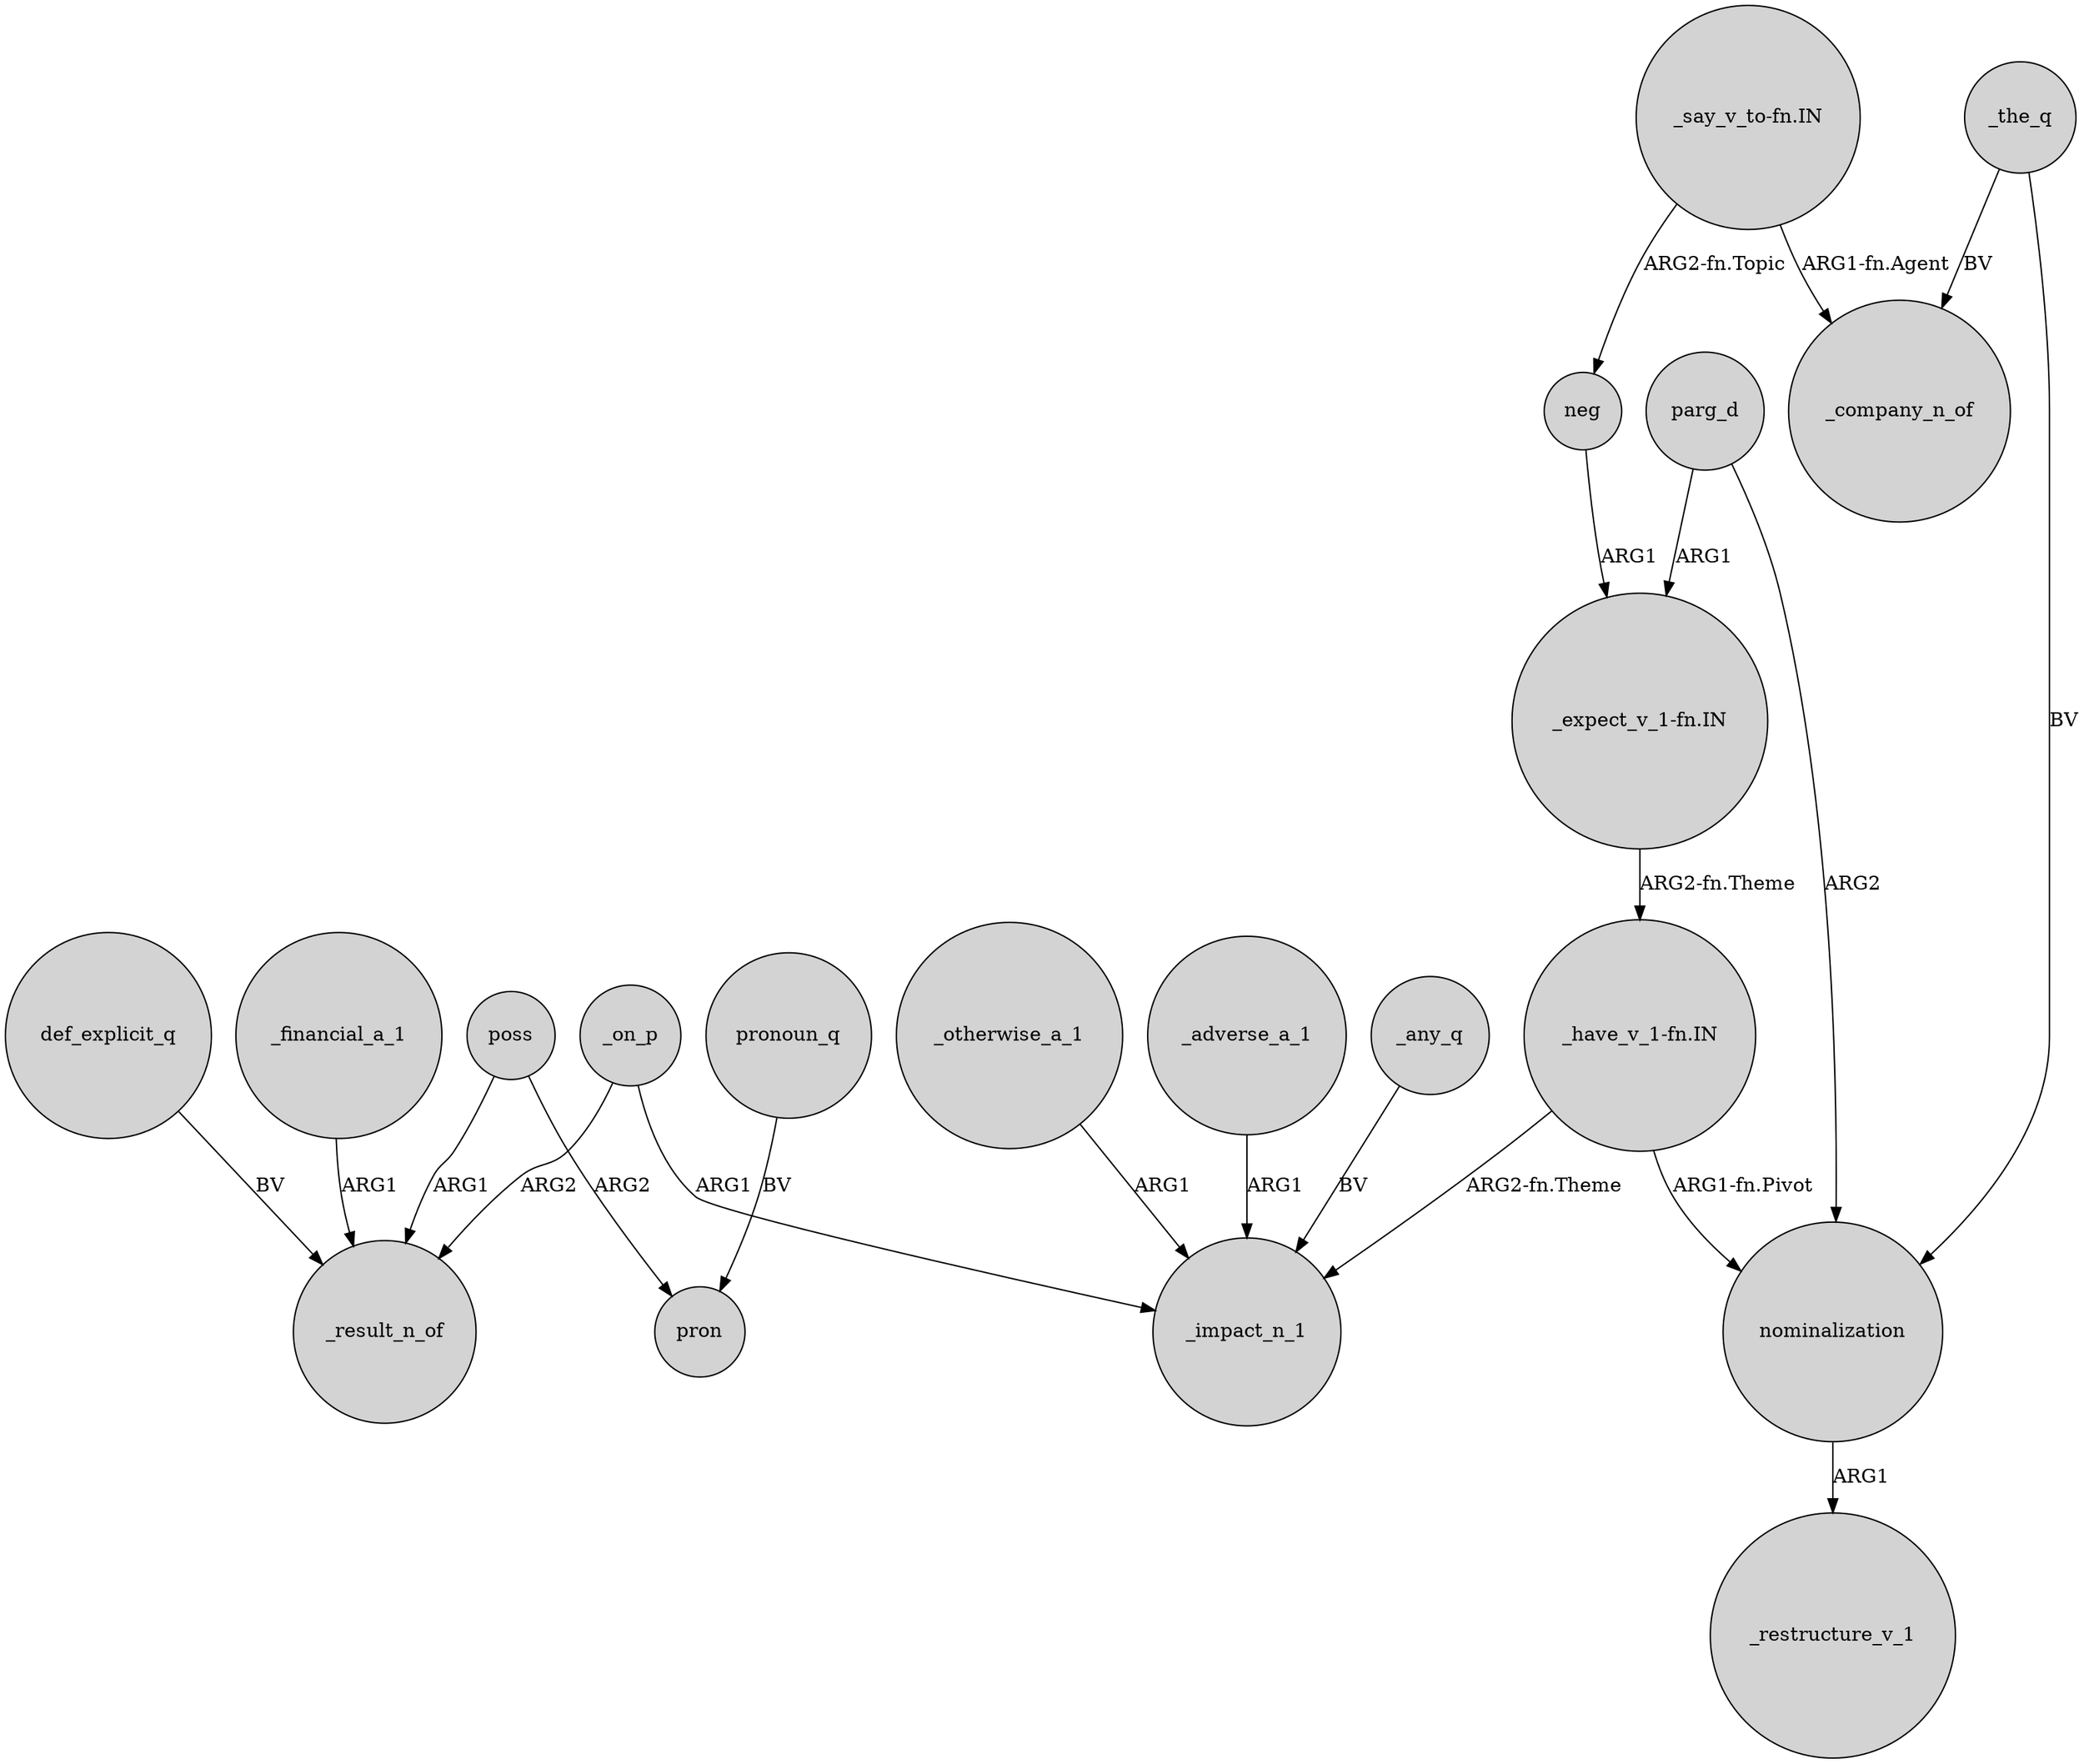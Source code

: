 digraph {
	node [shape=circle style=filled]
	def_explicit_q -> _result_n_of [label=BV]
	poss -> pron [label=ARG2]
	_on_p -> _result_n_of [label=ARG2]
	_financial_a_1 -> _result_n_of [label=ARG1]
	_the_q -> _company_n_of [label=BV]
	nominalization -> _restructure_v_1 [label=ARG1]
	"_have_v_1-fn.IN" -> nominalization [label="ARG1-fn.Pivot"]
	pronoun_q -> pron [label=BV]
	parg_d -> nominalization [label=ARG2]
	parg_d -> "_expect_v_1-fn.IN" [label=ARG1]
	poss -> _result_n_of [label=ARG1]
	_on_p -> _impact_n_1 [label=ARG1]
	"_say_v_to-fn.IN" -> _company_n_of [label="ARG1-fn.Agent"]
	"_say_v_to-fn.IN" -> neg [label="ARG2-fn.Topic"]
	_any_q -> _impact_n_1 [label=BV]
	_otherwise_a_1 -> _impact_n_1 [label=ARG1]
	_adverse_a_1 -> _impact_n_1 [label=ARG1]
	"_expect_v_1-fn.IN" -> "_have_v_1-fn.IN" [label="ARG2-fn.Theme"]
	"_have_v_1-fn.IN" -> _impact_n_1 [label="ARG2-fn.Theme"]
	neg -> "_expect_v_1-fn.IN" [label=ARG1]
	_the_q -> nominalization [label=BV]
}
